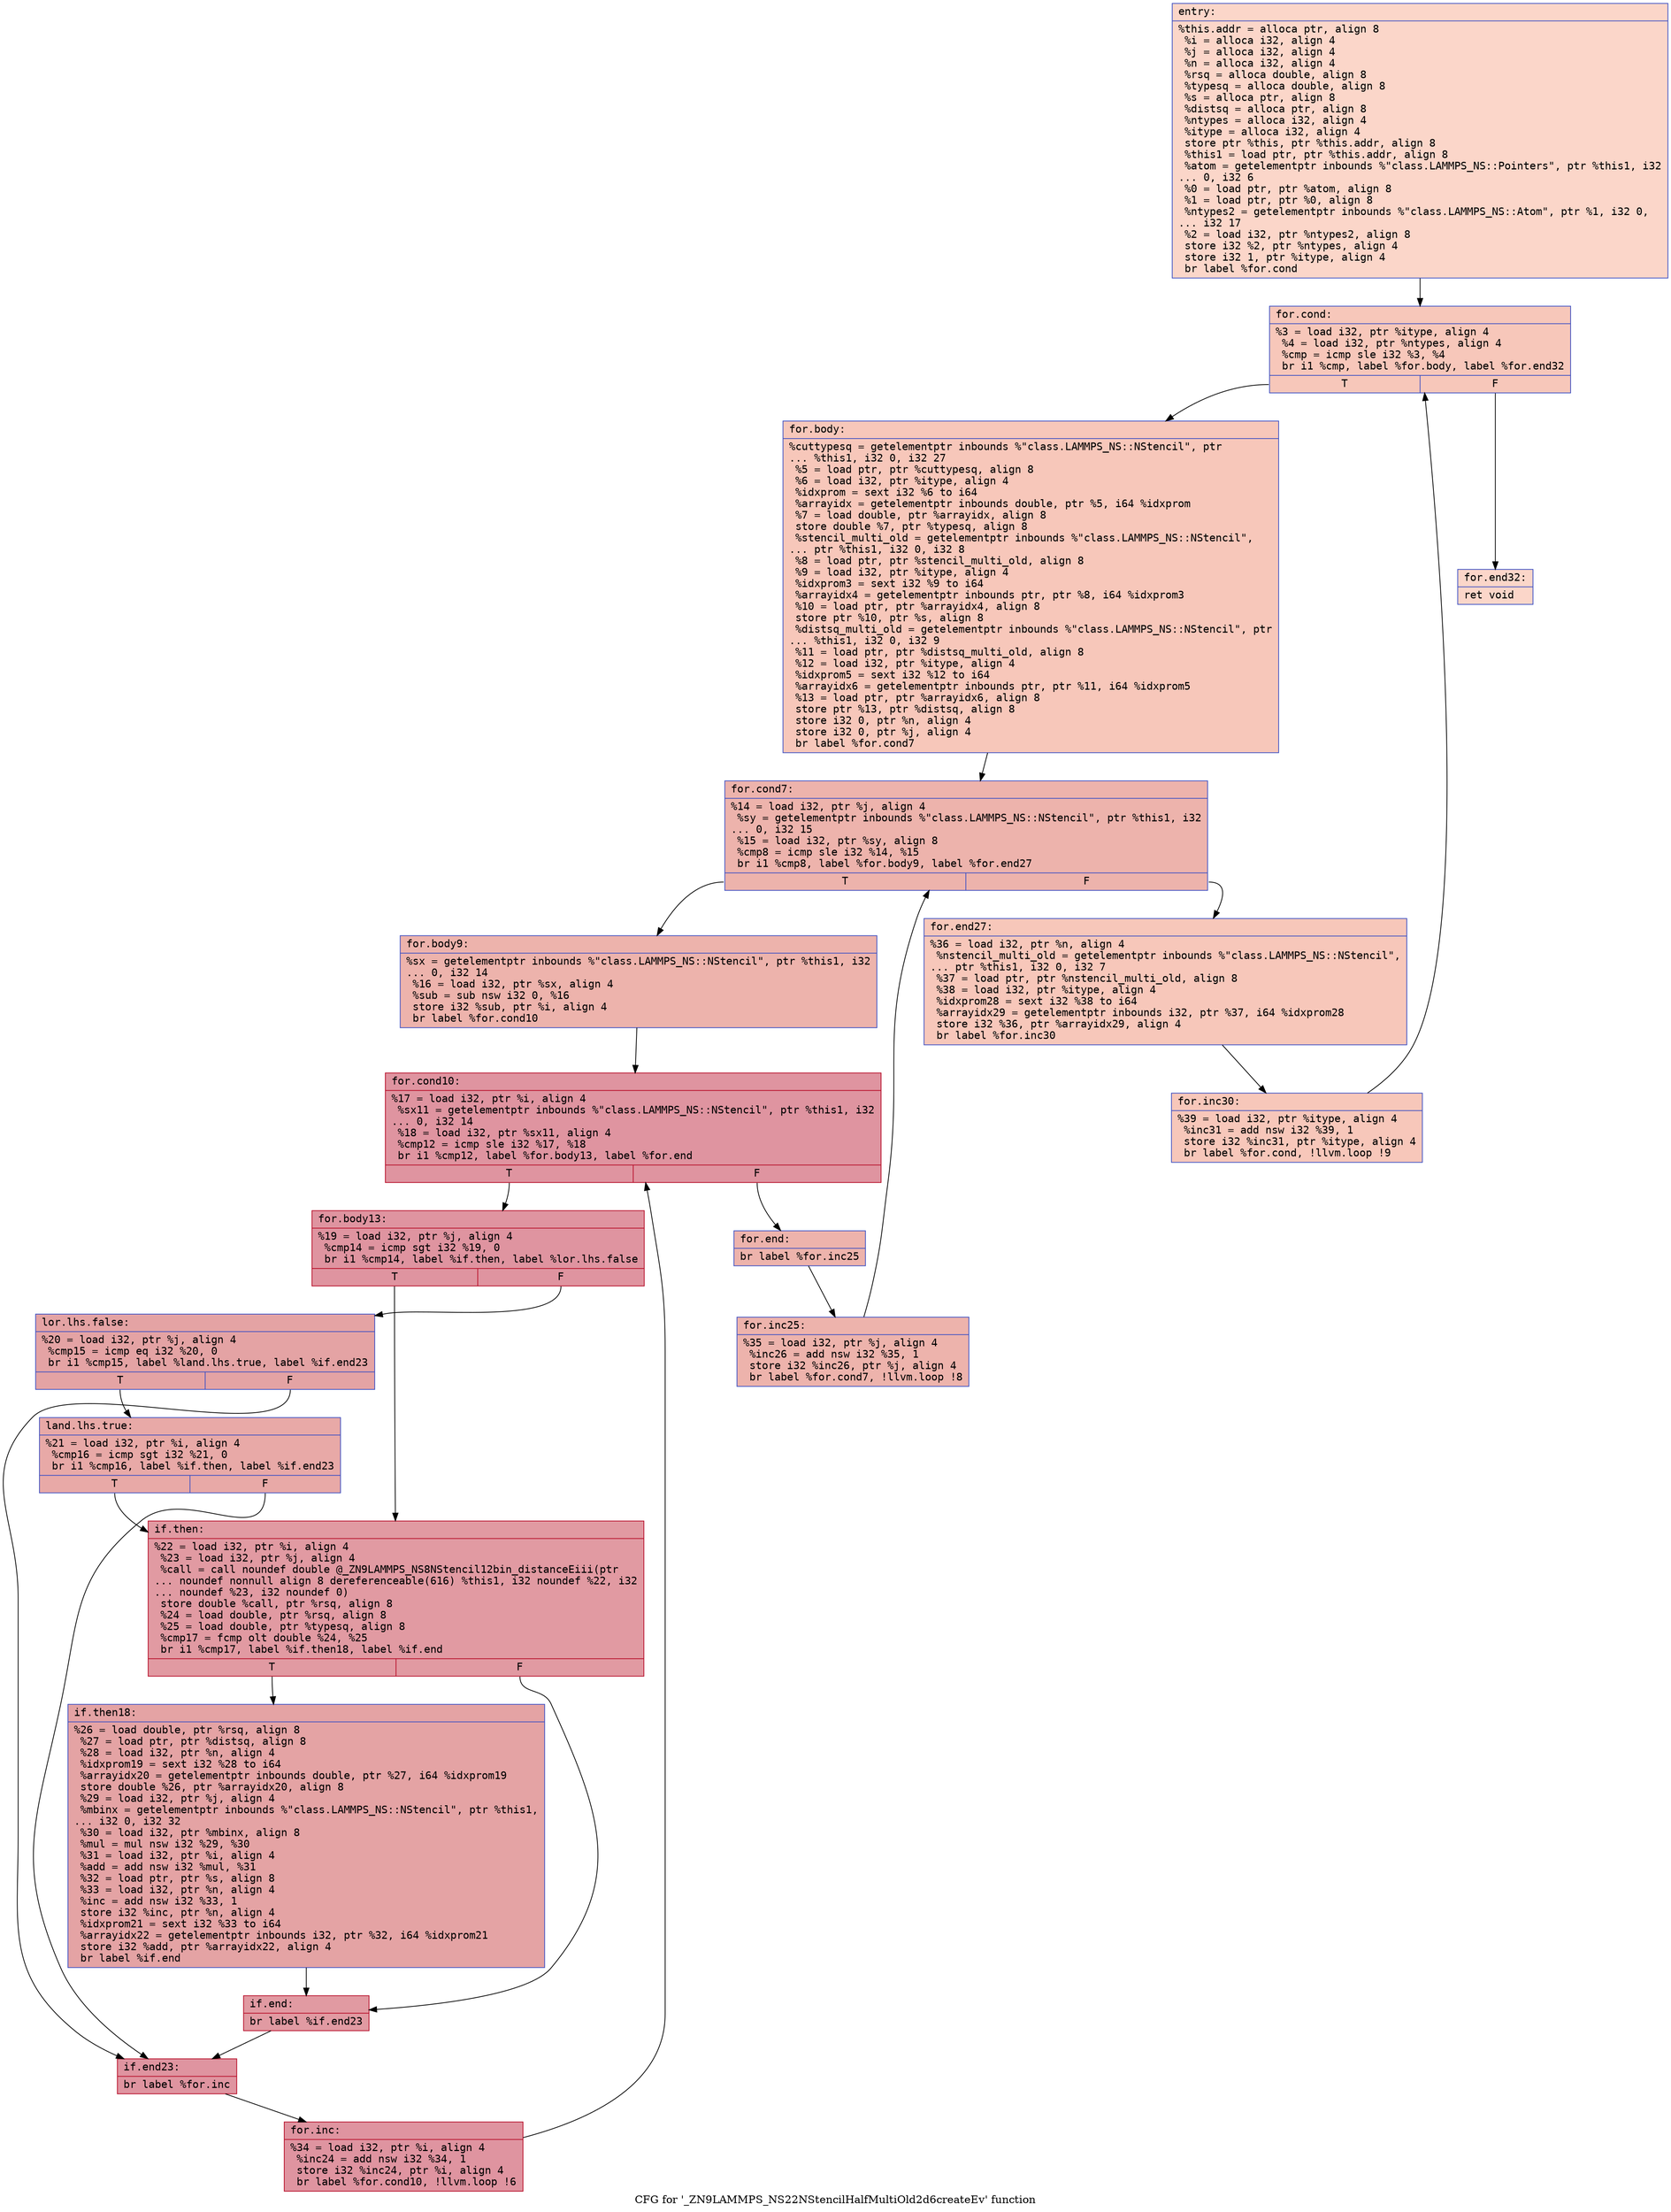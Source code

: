 digraph "CFG for '_ZN9LAMMPS_NS22NStencilHalfMultiOld2d6createEv' function" {
	label="CFG for '_ZN9LAMMPS_NS22NStencilHalfMultiOld2d6createEv' function";

	Node0x5611ebf4dc10 [shape=record,color="#3d50c3ff", style=filled, fillcolor="#f6a38570" fontname="Courier",label="{entry:\l|  %this.addr = alloca ptr, align 8\l  %i = alloca i32, align 4\l  %j = alloca i32, align 4\l  %n = alloca i32, align 4\l  %rsq = alloca double, align 8\l  %typesq = alloca double, align 8\l  %s = alloca ptr, align 8\l  %distsq = alloca ptr, align 8\l  %ntypes = alloca i32, align 4\l  %itype = alloca i32, align 4\l  store ptr %this, ptr %this.addr, align 8\l  %this1 = load ptr, ptr %this.addr, align 8\l  %atom = getelementptr inbounds %\"class.LAMMPS_NS::Pointers\", ptr %this1, i32\l... 0, i32 6\l  %0 = load ptr, ptr %atom, align 8\l  %1 = load ptr, ptr %0, align 8\l  %ntypes2 = getelementptr inbounds %\"class.LAMMPS_NS::Atom\", ptr %1, i32 0,\l... i32 17\l  %2 = load i32, ptr %ntypes2, align 8\l  store i32 %2, ptr %ntypes, align 4\l  store i32 1, ptr %itype, align 4\l  br label %for.cond\l}"];
	Node0x5611ebf4dc10 -> Node0x5611ebf4ed60[tooltip="entry -> for.cond\nProbability 100.00%" ];
	Node0x5611ebf4ed60 [shape=record,color="#3d50c3ff", style=filled, fillcolor="#ec7f6370" fontname="Courier",label="{for.cond:\l|  %3 = load i32, ptr %itype, align 4\l  %4 = load i32, ptr %ntypes, align 4\l  %cmp = icmp sle i32 %3, %4\l  br i1 %cmp, label %for.body, label %for.end32\l|{<s0>T|<s1>F}}"];
	Node0x5611ebf4ed60:s0 -> Node0x5611ebf4f000[tooltip="for.cond -> for.body\nProbability 96.88%" ];
	Node0x5611ebf4ed60:s1 -> Node0x5611ebf4f080[tooltip="for.cond -> for.end32\nProbability 3.12%" ];
	Node0x5611ebf4f000 [shape=record,color="#3d50c3ff", style=filled, fillcolor="#ec7f6370" fontname="Courier",label="{for.body:\l|  %cuttypesq = getelementptr inbounds %\"class.LAMMPS_NS::NStencil\", ptr\l... %this1, i32 0, i32 27\l  %5 = load ptr, ptr %cuttypesq, align 8\l  %6 = load i32, ptr %itype, align 4\l  %idxprom = sext i32 %6 to i64\l  %arrayidx = getelementptr inbounds double, ptr %5, i64 %idxprom\l  %7 = load double, ptr %arrayidx, align 8\l  store double %7, ptr %typesq, align 8\l  %stencil_multi_old = getelementptr inbounds %\"class.LAMMPS_NS::NStencil\",\l... ptr %this1, i32 0, i32 8\l  %8 = load ptr, ptr %stencil_multi_old, align 8\l  %9 = load i32, ptr %itype, align 4\l  %idxprom3 = sext i32 %9 to i64\l  %arrayidx4 = getelementptr inbounds ptr, ptr %8, i64 %idxprom3\l  %10 = load ptr, ptr %arrayidx4, align 8\l  store ptr %10, ptr %s, align 8\l  %distsq_multi_old = getelementptr inbounds %\"class.LAMMPS_NS::NStencil\", ptr\l... %this1, i32 0, i32 9\l  %11 = load ptr, ptr %distsq_multi_old, align 8\l  %12 = load i32, ptr %itype, align 4\l  %idxprom5 = sext i32 %12 to i64\l  %arrayidx6 = getelementptr inbounds ptr, ptr %11, i64 %idxprom5\l  %13 = load ptr, ptr %arrayidx6, align 8\l  store ptr %13, ptr %distsq, align 8\l  store i32 0, ptr %n, align 4\l  store i32 0, ptr %j, align 4\l  br label %for.cond7\l}"];
	Node0x5611ebf4f000 -> Node0x5611ebf504a0[tooltip="for.body -> for.cond7\nProbability 100.00%" ];
	Node0x5611ebf504a0 [shape=record,color="#3d50c3ff", style=filled, fillcolor="#d6524470" fontname="Courier",label="{for.cond7:\l|  %14 = load i32, ptr %j, align 4\l  %sy = getelementptr inbounds %\"class.LAMMPS_NS::NStencil\", ptr %this1, i32\l... 0, i32 15\l  %15 = load i32, ptr %sy, align 8\l  %cmp8 = icmp sle i32 %14, %15\l  br i1 %cmp8, label %for.body9, label %for.end27\l|{<s0>T|<s1>F}}"];
	Node0x5611ebf504a0:s0 -> Node0x5611ebf50820[tooltip="for.cond7 -> for.body9\nProbability 96.88%" ];
	Node0x5611ebf504a0:s1 -> Node0x5611ebf508a0[tooltip="for.cond7 -> for.end27\nProbability 3.12%" ];
	Node0x5611ebf50820 [shape=record,color="#3d50c3ff", style=filled, fillcolor="#d6524470" fontname="Courier",label="{for.body9:\l|  %sx = getelementptr inbounds %\"class.LAMMPS_NS::NStencil\", ptr %this1, i32\l... 0, i32 14\l  %16 = load i32, ptr %sx, align 4\l  %sub = sub nsw i32 0, %16\l  store i32 %sub, ptr %i, align 4\l  br label %for.cond10\l}"];
	Node0x5611ebf50820 -> Node0x5611ebf51520[tooltip="for.body9 -> for.cond10\nProbability 100.00%" ];
	Node0x5611ebf51520 [shape=record,color="#b70d28ff", style=filled, fillcolor="#b70d2870" fontname="Courier",label="{for.cond10:\l|  %17 = load i32, ptr %i, align 4\l  %sx11 = getelementptr inbounds %\"class.LAMMPS_NS::NStencil\", ptr %this1, i32\l... 0, i32 14\l  %18 = load i32, ptr %sx11, align 4\l  %cmp12 = icmp sle i32 %17, %18\l  br i1 %cmp12, label %for.body13, label %for.end\l|{<s0>T|<s1>F}}"];
	Node0x5611ebf51520:s0 -> Node0x5611ebf518a0[tooltip="for.cond10 -> for.body13\nProbability 96.88%" ];
	Node0x5611ebf51520:s1 -> Node0x5611ebf51920[tooltip="for.cond10 -> for.end\nProbability 3.12%" ];
	Node0x5611ebf518a0 [shape=record,color="#b70d28ff", style=filled, fillcolor="#b70d2870" fontname="Courier",label="{for.body13:\l|  %19 = load i32, ptr %j, align 4\l  %cmp14 = icmp sgt i32 %19, 0\l  br i1 %cmp14, label %if.then, label %lor.lhs.false\l|{<s0>T|<s1>F}}"];
	Node0x5611ebf518a0:s0 -> Node0x5611ebf51bd0[tooltip="for.body13 -> if.then\nProbability 62.50%" ];
	Node0x5611ebf518a0:s1 -> Node0x5611ebf51c40[tooltip="for.body13 -> lor.lhs.false\nProbability 37.50%" ];
	Node0x5611ebf51c40 [shape=record,color="#3d50c3ff", style=filled, fillcolor="#c32e3170" fontname="Courier",label="{lor.lhs.false:\l|  %20 = load i32, ptr %j, align 4\l  %cmp15 = icmp eq i32 %20, 0\l  br i1 %cmp15, label %land.lhs.true, label %if.end23\l|{<s0>T|<s1>F}}"];
	Node0x5611ebf51c40:s0 -> Node0x5611ebf51f00[tooltip="lor.lhs.false -> land.lhs.true\nProbability 37.50%" ];
	Node0x5611ebf51c40:s1 -> Node0x5611ebf51f80[tooltip="lor.lhs.false -> if.end23\nProbability 62.50%" ];
	Node0x5611ebf51f00 [shape=record,color="#3d50c3ff", style=filled, fillcolor="#ca3b3770" fontname="Courier",label="{land.lhs.true:\l|  %21 = load i32, ptr %i, align 4\l  %cmp16 = icmp sgt i32 %21, 0\l  br i1 %cmp16, label %if.then, label %if.end23\l|{<s0>T|<s1>F}}"];
	Node0x5611ebf51f00:s0 -> Node0x5611ebf51bd0[tooltip="land.lhs.true -> if.then\nProbability 62.50%" ];
	Node0x5611ebf51f00:s1 -> Node0x5611ebf51f80[tooltip="land.lhs.true -> if.end23\nProbability 37.50%" ];
	Node0x5611ebf51bd0 [shape=record,color="#b70d28ff", style=filled, fillcolor="#bb1b2c70" fontname="Courier",label="{if.then:\l|  %22 = load i32, ptr %i, align 4\l  %23 = load i32, ptr %j, align 4\l  %call = call noundef double @_ZN9LAMMPS_NS8NStencil12bin_distanceEiii(ptr\l... noundef nonnull align 8 dereferenceable(616) %this1, i32 noundef %22, i32\l... noundef %23, i32 noundef 0)\l  store double %call, ptr %rsq, align 8\l  %24 = load double, ptr %rsq, align 8\l  %25 = load double, ptr %typesq, align 8\l  %cmp17 = fcmp olt double %24, %25\l  br i1 %cmp17, label %if.then18, label %if.end\l|{<s0>T|<s1>F}}"];
	Node0x5611ebf51bd0:s0 -> Node0x5611ebf52e80[tooltip="if.then -> if.then18\nProbability 50.00%" ];
	Node0x5611ebf51bd0:s1 -> Node0x5611ebf52ed0[tooltip="if.then -> if.end\nProbability 50.00%" ];
	Node0x5611ebf52e80 [shape=record,color="#3d50c3ff", style=filled, fillcolor="#c32e3170" fontname="Courier",label="{if.then18:\l|  %26 = load double, ptr %rsq, align 8\l  %27 = load ptr, ptr %distsq, align 8\l  %28 = load i32, ptr %n, align 4\l  %idxprom19 = sext i32 %28 to i64\l  %arrayidx20 = getelementptr inbounds double, ptr %27, i64 %idxprom19\l  store double %26, ptr %arrayidx20, align 8\l  %29 = load i32, ptr %j, align 4\l  %mbinx = getelementptr inbounds %\"class.LAMMPS_NS::NStencil\", ptr %this1,\l... i32 0, i32 32\l  %30 = load i32, ptr %mbinx, align 8\l  %mul = mul nsw i32 %29, %30\l  %31 = load i32, ptr %i, align 4\l  %add = add nsw i32 %mul, %31\l  %32 = load ptr, ptr %s, align 8\l  %33 = load i32, ptr %n, align 4\l  %inc = add nsw i32 %33, 1\l  store i32 %inc, ptr %n, align 4\l  %idxprom21 = sext i32 %33 to i64\l  %arrayidx22 = getelementptr inbounds i32, ptr %32, i64 %idxprom21\l  store i32 %add, ptr %arrayidx22, align 4\l  br label %if.end\l}"];
	Node0x5611ebf52e80 -> Node0x5611ebf52ed0[tooltip="if.then18 -> if.end\nProbability 100.00%" ];
	Node0x5611ebf52ed0 [shape=record,color="#b70d28ff", style=filled, fillcolor="#bb1b2c70" fontname="Courier",label="{if.end:\l|  br label %if.end23\l}"];
	Node0x5611ebf52ed0 -> Node0x5611ebf51f80[tooltip="if.end -> if.end23\nProbability 100.00%" ];
	Node0x5611ebf51f80 [shape=record,color="#b70d28ff", style=filled, fillcolor="#b70d2870" fontname="Courier",label="{if.end23:\l|  br label %for.inc\l}"];
	Node0x5611ebf51f80 -> Node0x5611ebf53d10[tooltip="if.end23 -> for.inc\nProbability 100.00%" ];
	Node0x5611ebf53d10 [shape=record,color="#b70d28ff", style=filled, fillcolor="#b70d2870" fontname="Courier",label="{for.inc:\l|  %34 = load i32, ptr %i, align 4\l  %inc24 = add nsw i32 %34, 1\l  store i32 %inc24, ptr %i, align 4\l  br label %for.cond10, !llvm.loop !6\l}"];
	Node0x5611ebf53d10 -> Node0x5611ebf51520[tooltip="for.inc -> for.cond10\nProbability 100.00%" ];
	Node0x5611ebf51920 [shape=record,color="#3d50c3ff", style=filled, fillcolor="#d6524470" fontname="Courier",label="{for.end:\l|  br label %for.inc25\l}"];
	Node0x5611ebf51920 -> Node0x5611ebf54ad0[tooltip="for.end -> for.inc25\nProbability 100.00%" ];
	Node0x5611ebf54ad0 [shape=record,color="#3d50c3ff", style=filled, fillcolor="#d6524470" fontname="Courier",label="{for.inc25:\l|  %35 = load i32, ptr %j, align 4\l  %inc26 = add nsw i32 %35, 1\l  store i32 %inc26, ptr %j, align 4\l  br label %for.cond7, !llvm.loop !8\l}"];
	Node0x5611ebf54ad0 -> Node0x5611ebf504a0[tooltip="for.inc25 -> for.cond7\nProbability 100.00%" ];
	Node0x5611ebf508a0 [shape=record,color="#3d50c3ff", style=filled, fillcolor="#ec7f6370" fontname="Courier",label="{for.end27:\l|  %36 = load i32, ptr %n, align 4\l  %nstencil_multi_old = getelementptr inbounds %\"class.LAMMPS_NS::NStencil\",\l... ptr %this1, i32 0, i32 7\l  %37 = load ptr, ptr %nstencil_multi_old, align 8\l  %38 = load i32, ptr %itype, align 4\l  %idxprom28 = sext i32 %38 to i64\l  %arrayidx29 = getelementptr inbounds i32, ptr %37, i64 %idxprom28\l  store i32 %36, ptr %arrayidx29, align 4\l  br label %for.inc30\l}"];
	Node0x5611ebf508a0 -> Node0x5611ebf55430[tooltip="for.end27 -> for.inc30\nProbability 100.00%" ];
	Node0x5611ebf55430 [shape=record,color="#3d50c3ff", style=filled, fillcolor="#ec7f6370" fontname="Courier",label="{for.inc30:\l|  %39 = load i32, ptr %itype, align 4\l  %inc31 = add nsw i32 %39, 1\l  store i32 %inc31, ptr %itype, align 4\l  br label %for.cond, !llvm.loop !9\l}"];
	Node0x5611ebf55430 -> Node0x5611ebf4ed60[tooltip="for.inc30 -> for.cond\nProbability 100.00%" ];
	Node0x5611ebf4f080 [shape=record,color="#3d50c3ff", style=filled, fillcolor="#f6a38570" fontname="Courier",label="{for.end32:\l|  ret void\l}"];
}
